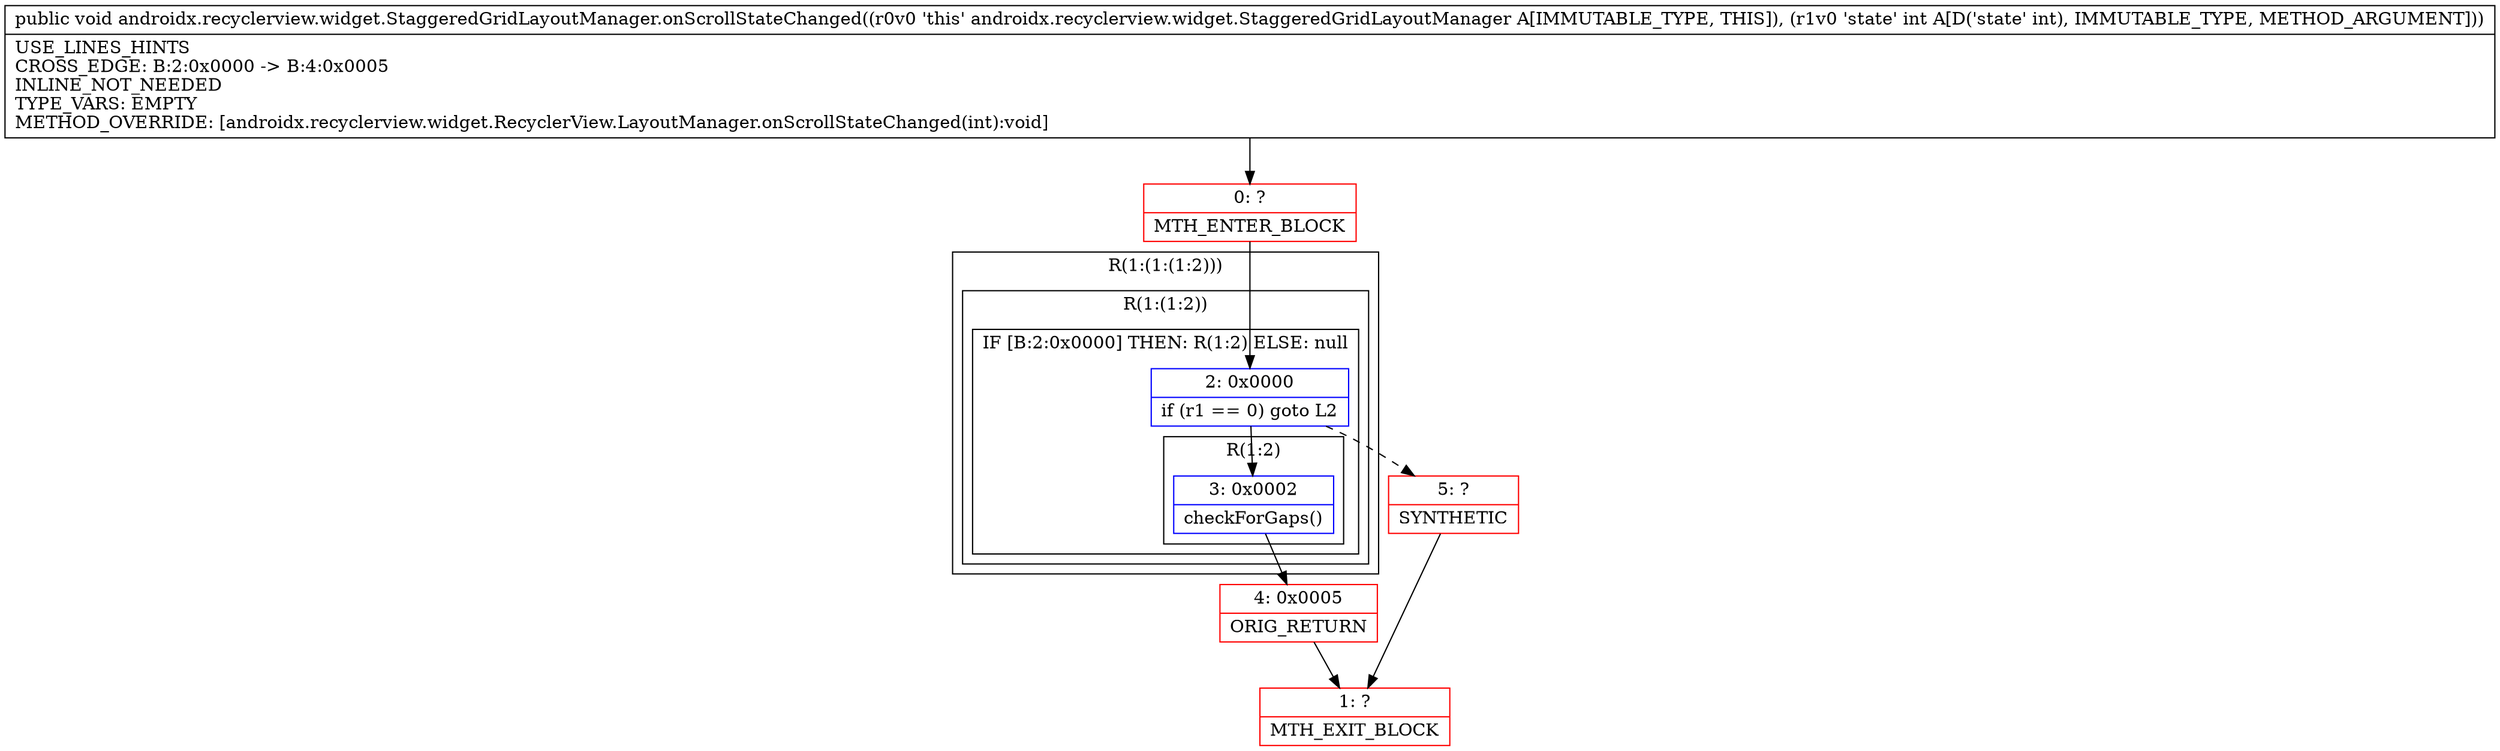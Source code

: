 digraph "CFG forandroidx.recyclerview.widget.StaggeredGridLayoutManager.onScrollStateChanged(I)V" {
subgraph cluster_Region_1029957895 {
label = "R(1:(1:(1:2)))";
node [shape=record,color=blue];
subgraph cluster_Region_1551587280 {
label = "R(1:(1:2))";
node [shape=record,color=blue];
subgraph cluster_IfRegion_820108487 {
label = "IF [B:2:0x0000] THEN: R(1:2) ELSE: null";
node [shape=record,color=blue];
Node_2 [shape=record,label="{2\:\ 0x0000|if (r1 == 0) goto L2\l}"];
subgraph cluster_Region_971419440 {
label = "R(1:2)";
node [shape=record,color=blue];
Node_3 [shape=record,label="{3\:\ 0x0002|checkForGaps()\l}"];
}
}
}
}
Node_0 [shape=record,color=red,label="{0\:\ ?|MTH_ENTER_BLOCK\l}"];
Node_4 [shape=record,color=red,label="{4\:\ 0x0005|ORIG_RETURN\l}"];
Node_1 [shape=record,color=red,label="{1\:\ ?|MTH_EXIT_BLOCK\l}"];
Node_5 [shape=record,color=red,label="{5\:\ ?|SYNTHETIC\l}"];
MethodNode[shape=record,label="{public void androidx.recyclerview.widget.StaggeredGridLayoutManager.onScrollStateChanged((r0v0 'this' androidx.recyclerview.widget.StaggeredGridLayoutManager A[IMMUTABLE_TYPE, THIS]), (r1v0 'state' int A[D('state' int), IMMUTABLE_TYPE, METHOD_ARGUMENT]))  | USE_LINES_HINTS\lCROSS_EDGE: B:2:0x0000 \-\> B:4:0x0005\lINLINE_NOT_NEEDED\lTYPE_VARS: EMPTY\lMETHOD_OVERRIDE: [androidx.recyclerview.widget.RecyclerView.LayoutManager.onScrollStateChanged(int):void]\l}"];
MethodNode -> Node_0;Node_2 -> Node_3;
Node_2 -> Node_5[style=dashed];
Node_3 -> Node_4;
Node_0 -> Node_2;
Node_4 -> Node_1;
Node_5 -> Node_1;
}

